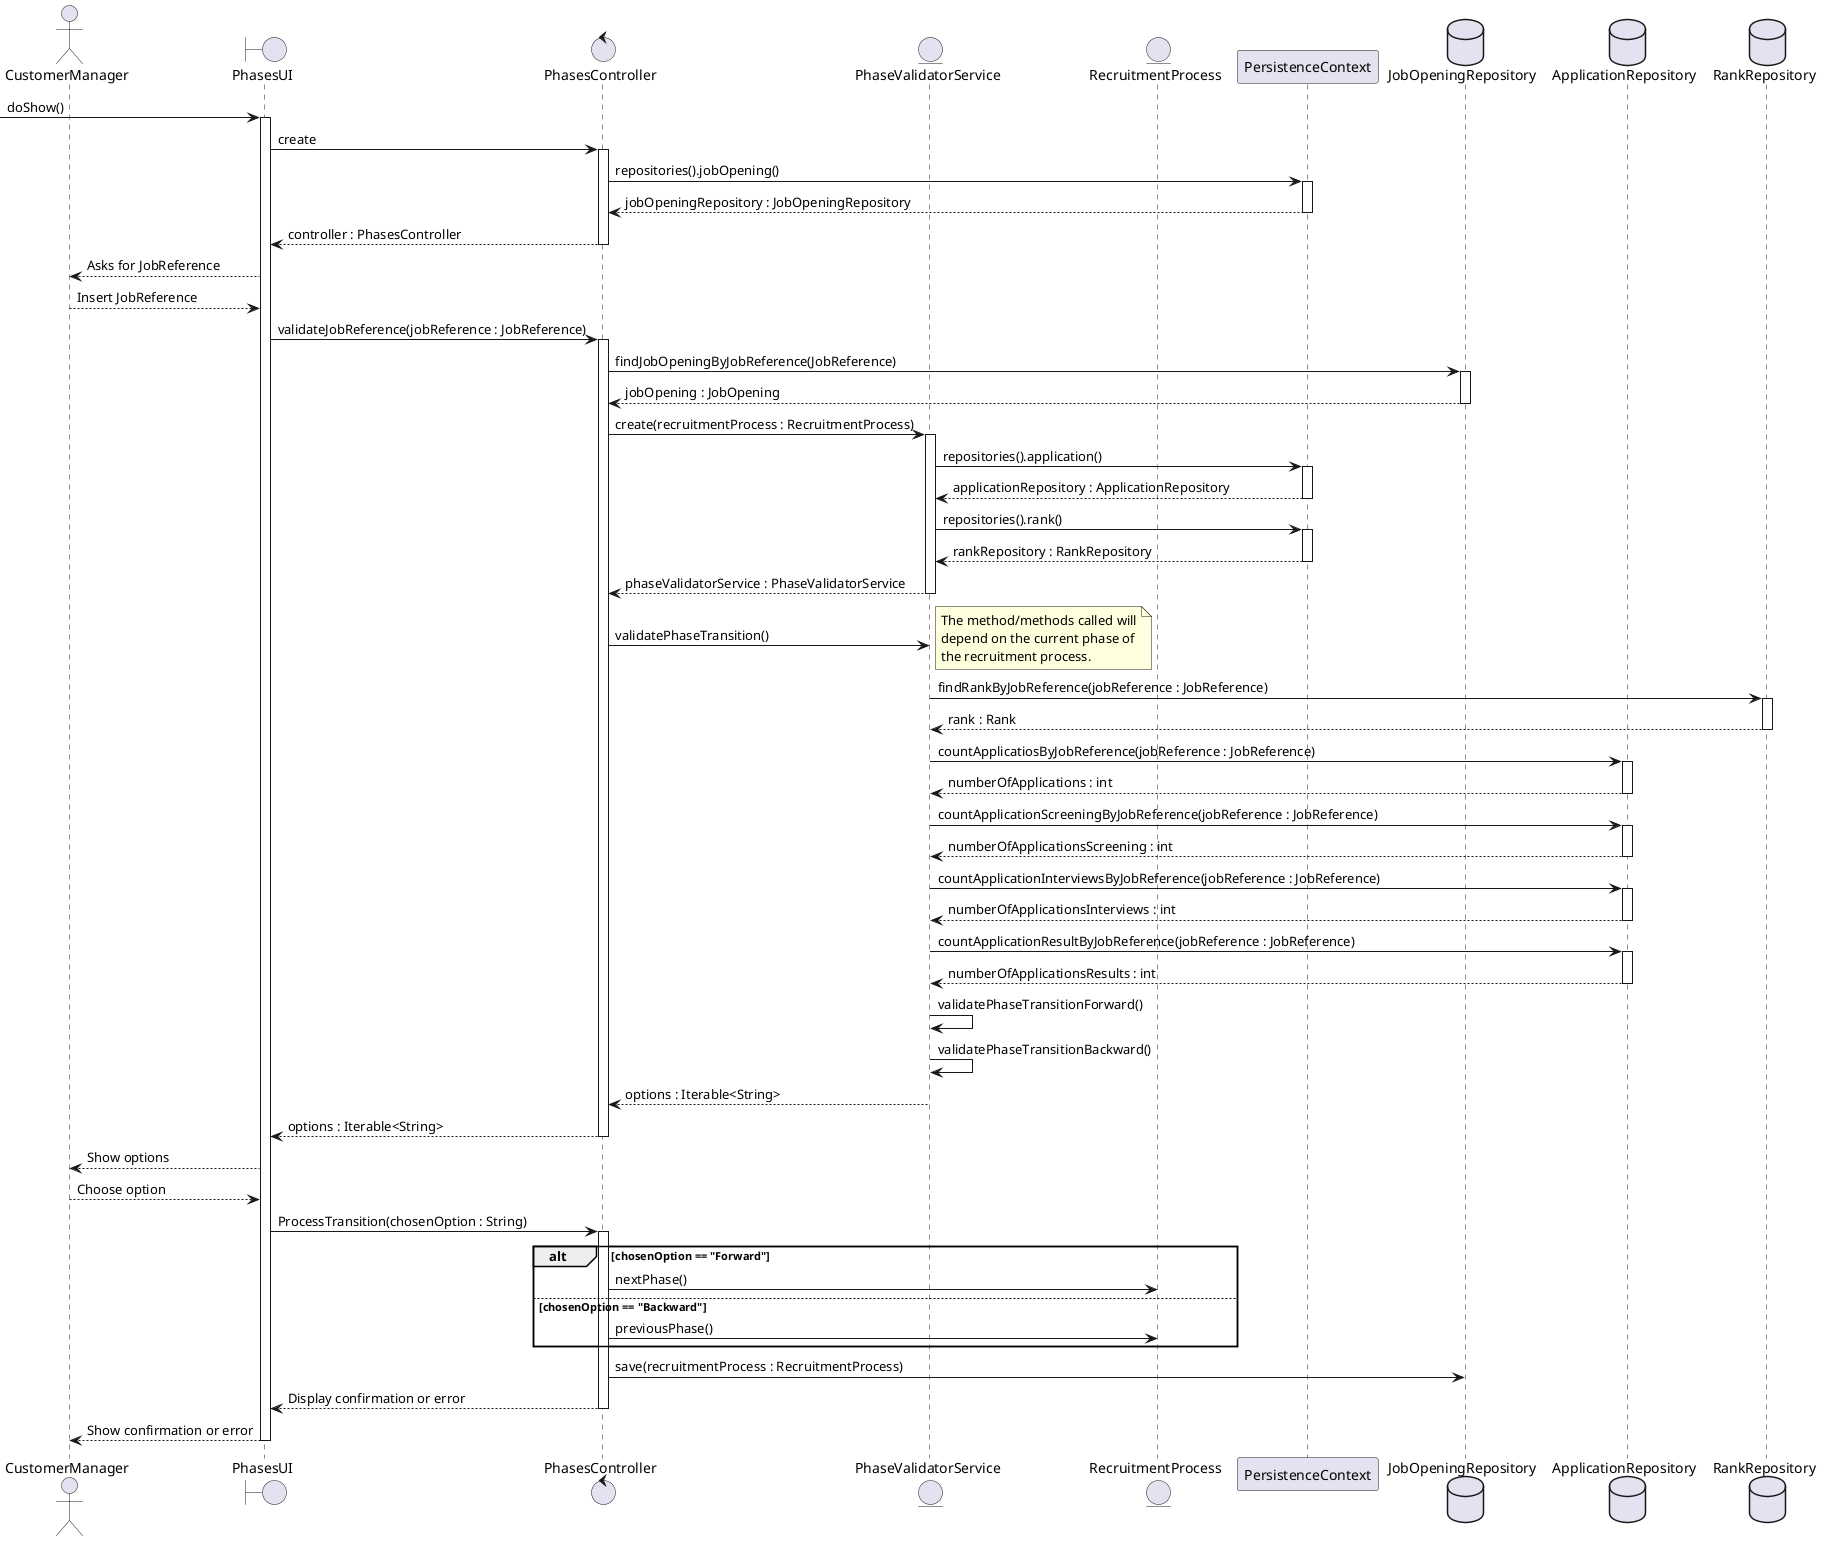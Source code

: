 @startuml
actor CustomerManager
boundary PhasesUI
control PhasesController
entity PhaseValidatorService
entity RecruitmentProcess
participant PersistenceContext
database JobOpeningRepository
database ApplicationRepository
database RankRepository

-> PhasesUI: doShow()
activate PhasesUI
PhasesUI -> PhasesController : create
activate PhasesController
PhasesController -> PersistenceContext : repositories().jobOpening()
activate PersistenceContext
PersistenceContext --> PhasesController : jobOpeningRepository : JobOpeningRepository
deactivate PersistenceContext
PhasesController --> PhasesUI : controller : PhasesController
deactivate PhasesController
PhasesUI --> CustomerManager: Asks for JobReference
CustomerManager --> PhasesUI: Insert JobReference
PhasesUI -> PhasesController: validateJobReference(jobReference : JobReference)
activate PhasesController
PhasesController -> JobOpeningRepository: findJobOpeningByJobReference(JobReference)
activate JobOpeningRepository
JobOpeningRepository --> PhasesController: jobOpening : JobOpening
deactivate JobOpeningRepository
PhasesController -> PhaseValidatorService : create(recruitmentProcess : RecruitmentProcess)
activate PhaseValidatorService
PhaseValidatorService -> PersistenceContext : repositories().application()
activate PersistenceContext
PersistenceContext --> PhaseValidatorService : applicationRepository : ApplicationRepository
deactivate PersistenceContext
PhaseValidatorService -> PersistenceContext : repositories().rank()
activate PersistenceContext
PersistenceContext --> PhaseValidatorService : rankRepository : RankRepository
deactivate PersistenceContext
PhaseValidatorService --> PhasesController: phaseValidatorService : PhaseValidatorService
deactivate PhaseValidatorService
PhasesController -> PhaseValidatorService: validatePhaseTransition()
note right
The method/methods called will
depend on the current phase of
the recruitment process.
end note
PhaseValidatorService -> RankRepository : findRankByJobReference(jobReference : JobReference)
activate RankRepository
RankRepository --> PhaseValidatorService: rank : Rank
deactivate RankRepository
PhaseValidatorService -> ApplicationRepository : countApplicatiosByJobReference(jobReference : JobReference)
activate ApplicationRepository
ApplicationRepository --> PhaseValidatorService: numberOfApplications : int
deactivate ApplicationRepository
PhaseValidatorService -> ApplicationRepository : countApplicationScreeningByJobReference(jobReference : JobReference)
activate ApplicationRepository
ApplicationRepository --> PhaseValidatorService: numberOfApplicationsScreening : int
deactivate ApplicationRepository
PhaseValidatorService -> ApplicationRepository : countApplicationInterviewsByJobReference(jobReference : JobReference)
activate ApplicationRepository
ApplicationRepository --> PhaseValidatorService: numberOfApplicationsInterviews : int
deactivate ApplicationRepository
PhaseValidatorService -> ApplicationRepository : countApplicationResultByJobReference(jobReference : JobReference)
activate ApplicationRepository
ApplicationRepository --> PhaseValidatorService: numberOfApplicationsResults : int
deactivate ApplicationRepository
PhaseValidatorService -> PhaseValidatorService : validatePhaseTransitionForward()
PhaseValidatorService -> PhaseValidatorService : validatePhaseTransitionBackward()
PhaseValidatorService --> PhasesController: options : Iterable<String>
PhasesController --> PhasesUI: options : Iterable<String>
deactivate PhasesController
PhasesUI --> CustomerManager: Show options
CustomerManager --> PhasesUI: Choose option
PhasesUI -> PhasesController: ProcessTransition(chosenOption : String)
activate PhasesController
alt chosenOption == "Forward"
PhasesController -> RecruitmentProcess: nextPhase()
else chosenOption == "Backward"
PhasesController -> RecruitmentProcess: previousPhase()
end
PhasesController -> JobOpeningRepository : save(recruitmentProcess : RecruitmentProcess)

PhasesController --> PhasesUI: Display confirmation or error
deactivate PhasesController
PhasesUI --> CustomerManager: Show confirmation or error
deactivate PhasesUI
@enduml
